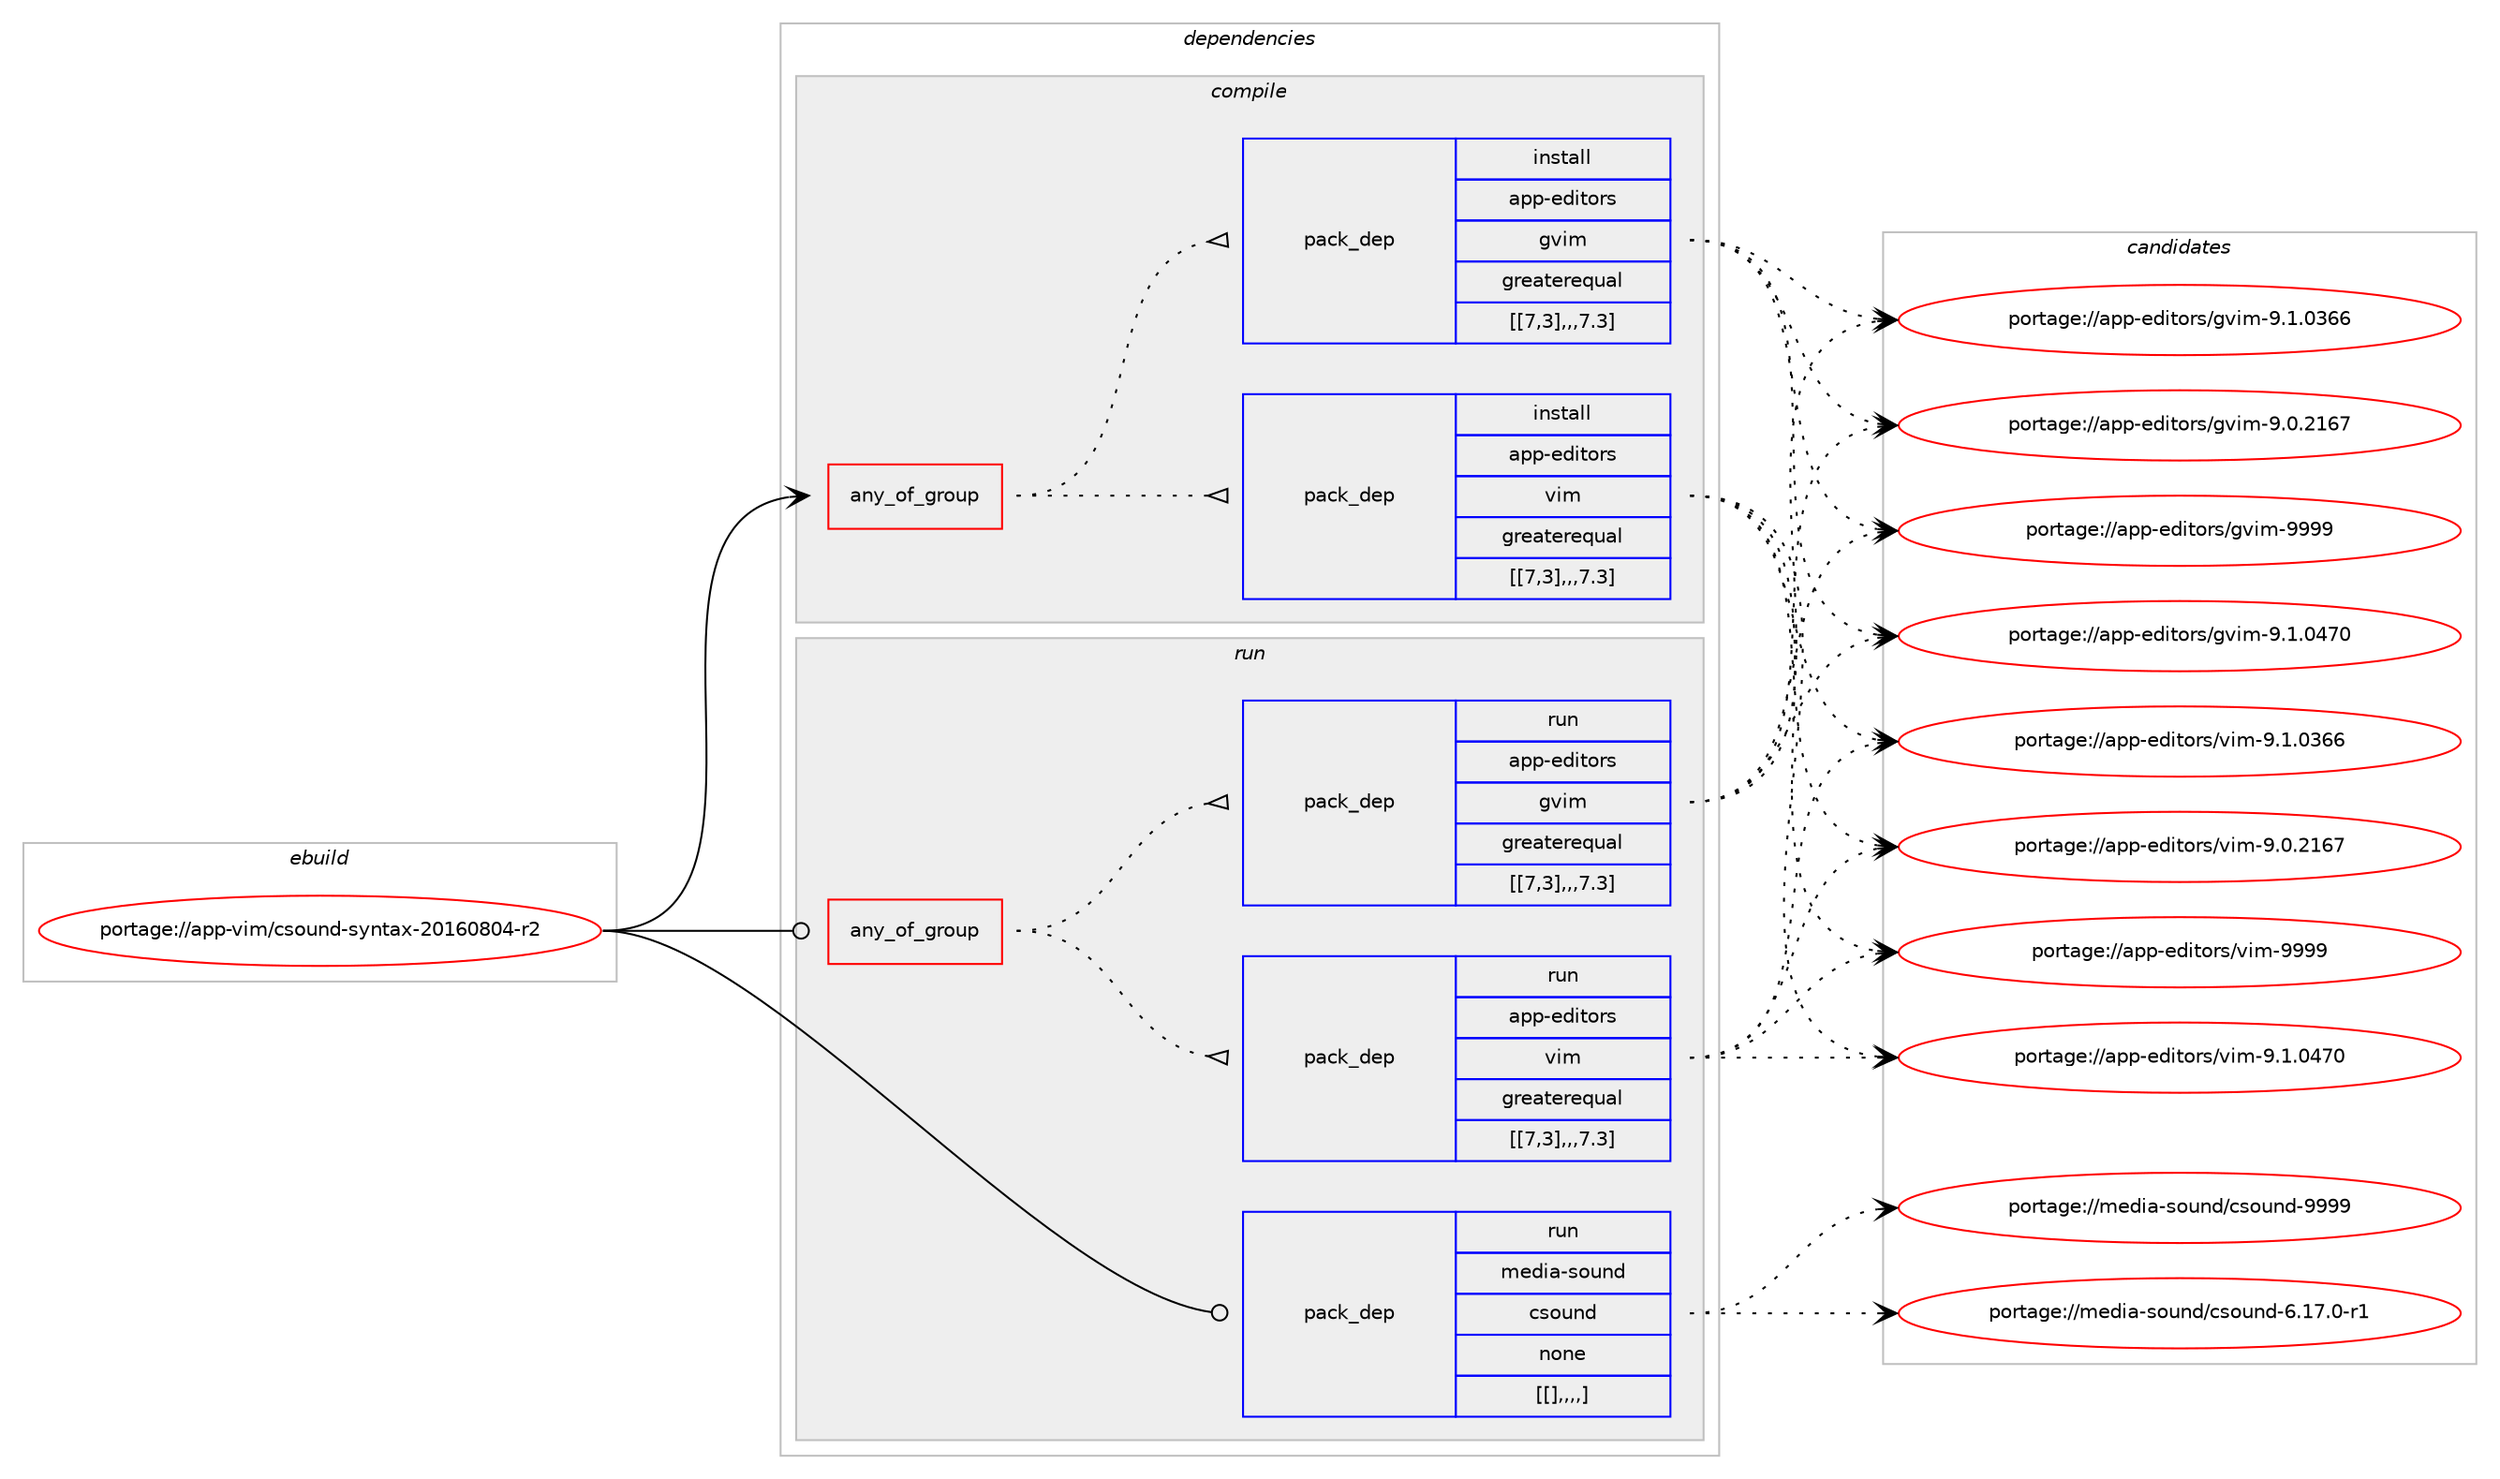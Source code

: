 digraph prolog {

# *************
# Graph options
# *************

newrank=true;
concentrate=true;
compound=true;
graph [rankdir=LR,fontname=Helvetica,fontsize=10,ranksep=1.5];#, ranksep=2.5, nodesep=0.2];
edge  [arrowhead=vee];
node  [fontname=Helvetica,fontsize=10];

# **********
# The ebuild
# **********

subgraph cluster_leftcol {
color=gray;
label=<<i>ebuild</i>>;
id [label="portage://app-vim/csound-syntax-20160804-r2", color=red, width=4, href="../app-vim/csound-syntax-20160804-r2.svg"];
}

# ****************
# The dependencies
# ****************

subgraph cluster_midcol {
color=gray;
label=<<i>dependencies</i>>;
subgraph cluster_compile {
fillcolor="#eeeeee";
style=filled;
label=<<i>compile</i>>;
subgraph any506 {
dependency61159 [label=<<TABLE BORDER="0" CELLBORDER="1" CELLSPACING="0" CELLPADDING="4"><TR><TD CELLPADDING="10">any_of_group</TD></TR></TABLE>>, shape=none, color=red];subgraph pack44137 {
dependency61160 [label=<<TABLE BORDER="0" CELLBORDER="1" CELLSPACING="0" CELLPADDING="4" WIDTH="220"><TR><TD ROWSPAN="6" CELLPADDING="30">pack_dep</TD></TR><TR><TD WIDTH="110">install</TD></TR><TR><TD>app-editors</TD></TR><TR><TD>vim</TD></TR><TR><TD>greaterequal</TD></TR><TR><TD>[[7,3],,,7.3]</TD></TR></TABLE>>, shape=none, color=blue];
}
dependency61159:e -> dependency61160:w [weight=20,style="dotted",arrowhead="oinv"];
subgraph pack44138 {
dependency61161 [label=<<TABLE BORDER="0" CELLBORDER="1" CELLSPACING="0" CELLPADDING="4" WIDTH="220"><TR><TD ROWSPAN="6" CELLPADDING="30">pack_dep</TD></TR><TR><TD WIDTH="110">install</TD></TR><TR><TD>app-editors</TD></TR><TR><TD>gvim</TD></TR><TR><TD>greaterequal</TD></TR><TR><TD>[[7,3],,,7.3]</TD></TR></TABLE>>, shape=none, color=blue];
}
dependency61159:e -> dependency61161:w [weight=20,style="dotted",arrowhead="oinv"];
}
id:e -> dependency61159:w [weight=20,style="solid",arrowhead="vee"];
}
subgraph cluster_compileandrun {
fillcolor="#eeeeee";
style=filled;
label=<<i>compile and run</i>>;
}
subgraph cluster_run {
fillcolor="#eeeeee";
style=filled;
label=<<i>run</i>>;
subgraph any507 {
dependency61162 [label=<<TABLE BORDER="0" CELLBORDER="1" CELLSPACING="0" CELLPADDING="4"><TR><TD CELLPADDING="10">any_of_group</TD></TR></TABLE>>, shape=none, color=red];subgraph pack44139 {
dependency61163 [label=<<TABLE BORDER="0" CELLBORDER="1" CELLSPACING="0" CELLPADDING="4" WIDTH="220"><TR><TD ROWSPAN="6" CELLPADDING="30">pack_dep</TD></TR><TR><TD WIDTH="110">run</TD></TR><TR><TD>app-editors</TD></TR><TR><TD>vim</TD></TR><TR><TD>greaterequal</TD></TR><TR><TD>[[7,3],,,7.3]</TD></TR></TABLE>>, shape=none, color=blue];
}
dependency61162:e -> dependency61163:w [weight=20,style="dotted",arrowhead="oinv"];
subgraph pack44140 {
dependency61164 [label=<<TABLE BORDER="0" CELLBORDER="1" CELLSPACING="0" CELLPADDING="4" WIDTH="220"><TR><TD ROWSPAN="6" CELLPADDING="30">pack_dep</TD></TR><TR><TD WIDTH="110">run</TD></TR><TR><TD>app-editors</TD></TR><TR><TD>gvim</TD></TR><TR><TD>greaterequal</TD></TR><TR><TD>[[7,3],,,7.3]</TD></TR></TABLE>>, shape=none, color=blue];
}
dependency61162:e -> dependency61164:w [weight=20,style="dotted",arrowhead="oinv"];
}
id:e -> dependency61162:w [weight=20,style="solid",arrowhead="odot"];
subgraph pack44141 {
dependency61165 [label=<<TABLE BORDER="0" CELLBORDER="1" CELLSPACING="0" CELLPADDING="4" WIDTH="220"><TR><TD ROWSPAN="6" CELLPADDING="30">pack_dep</TD></TR><TR><TD WIDTH="110">run</TD></TR><TR><TD>media-sound</TD></TR><TR><TD>csound</TD></TR><TR><TD>none</TD></TR><TR><TD>[[],,,,]</TD></TR></TABLE>>, shape=none, color=blue];
}
id:e -> dependency61165:w [weight=20,style="solid",arrowhead="odot"];
}
}

# **************
# The candidates
# **************

subgraph cluster_choices {
rank=same;
color=gray;
label=<<i>candidates</i>>;

subgraph choice44137 {
color=black;
nodesep=1;
choice9711211245101100105116111114115471181051094557575757 [label="portage://app-editors/vim-9999", color=red, width=4,href="../app-editors/vim-9999.svg"];
choice971121124510110010511611111411547118105109455746494648525548 [label="portage://app-editors/vim-9.1.0470", color=red, width=4,href="../app-editors/vim-9.1.0470.svg"];
choice971121124510110010511611111411547118105109455746494648515454 [label="portage://app-editors/vim-9.1.0366", color=red, width=4,href="../app-editors/vim-9.1.0366.svg"];
choice971121124510110010511611111411547118105109455746484650495455 [label="portage://app-editors/vim-9.0.2167", color=red, width=4,href="../app-editors/vim-9.0.2167.svg"];
dependency61160:e -> choice9711211245101100105116111114115471181051094557575757:w [style=dotted,weight="100"];
dependency61160:e -> choice971121124510110010511611111411547118105109455746494648525548:w [style=dotted,weight="100"];
dependency61160:e -> choice971121124510110010511611111411547118105109455746494648515454:w [style=dotted,weight="100"];
dependency61160:e -> choice971121124510110010511611111411547118105109455746484650495455:w [style=dotted,weight="100"];
}
subgraph choice44138 {
color=black;
nodesep=1;
choice9711211245101100105116111114115471031181051094557575757 [label="portage://app-editors/gvim-9999", color=red, width=4,href="../app-editors/gvim-9999.svg"];
choice971121124510110010511611111411547103118105109455746494648525548 [label="portage://app-editors/gvim-9.1.0470", color=red, width=4,href="../app-editors/gvim-9.1.0470.svg"];
choice971121124510110010511611111411547103118105109455746494648515454 [label="portage://app-editors/gvim-9.1.0366", color=red, width=4,href="../app-editors/gvim-9.1.0366.svg"];
choice971121124510110010511611111411547103118105109455746484650495455 [label="portage://app-editors/gvim-9.0.2167", color=red, width=4,href="../app-editors/gvim-9.0.2167.svg"];
dependency61161:e -> choice9711211245101100105116111114115471031181051094557575757:w [style=dotted,weight="100"];
dependency61161:e -> choice971121124510110010511611111411547103118105109455746494648525548:w [style=dotted,weight="100"];
dependency61161:e -> choice971121124510110010511611111411547103118105109455746494648515454:w [style=dotted,weight="100"];
dependency61161:e -> choice971121124510110010511611111411547103118105109455746484650495455:w [style=dotted,weight="100"];
}
subgraph choice44139 {
color=black;
nodesep=1;
choice9711211245101100105116111114115471181051094557575757 [label="portage://app-editors/vim-9999", color=red, width=4,href="../app-editors/vim-9999.svg"];
choice971121124510110010511611111411547118105109455746494648525548 [label="portage://app-editors/vim-9.1.0470", color=red, width=4,href="../app-editors/vim-9.1.0470.svg"];
choice971121124510110010511611111411547118105109455746494648515454 [label="portage://app-editors/vim-9.1.0366", color=red, width=4,href="../app-editors/vim-9.1.0366.svg"];
choice971121124510110010511611111411547118105109455746484650495455 [label="portage://app-editors/vim-9.0.2167", color=red, width=4,href="../app-editors/vim-9.0.2167.svg"];
dependency61163:e -> choice9711211245101100105116111114115471181051094557575757:w [style=dotted,weight="100"];
dependency61163:e -> choice971121124510110010511611111411547118105109455746494648525548:w [style=dotted,weight="100"];
dependency61163:e -> choice971121124510110010511611111411547118105109455746494648515454:w [style=dotted,weight="100"];
dependency61163:e -> choice971121124510110010511611111411547118105109455746484650495455:w [style=dotted,weight="100"];
}
subgraph choice44140 {
color=black;
nodesep=1;
choice9711211245101100105116111114115471031181051094557575757 [label="portage://app-editors/gvim-9999", color=red, width=4,href="../app-editors/gvim-9999.svg"];
choice971121124510110010511611111411547103118105109455746494648525548 [label="portage://app-editors/gvim-9.1.0470", color=red, width=4,href="../app-editors/gvim-9.1.0470.svg"];
choice971121124510110010511611111411547103118105109455746494648515454 [label="portage://app-editors/gvim-9.1.0366", color=red, width=4,href="../app-editors/gvim-9.1.0366.svg"];
choice971121124510110010511611111411547103118105109455746484650495455 [label="portage://app-editors/gvim-9.0.2167", color=red, width=4,href="../app-editors/gvim-9.0.2167.svg"];
dependency61164:e -> choice9711211245101100105116111114115471031181051094557575757:w [style=dotted,weight="100"];
dependency61164:e -> choice971121124510110010511611111411547103118105109455746494648525548:w [style=dotted,weight="100"];
dependency61164:e -> choice971121124510110010511611111411547103118105109455746494648515454:w [style=dotted,weight="100"];
dependency61164:e -> choice971121124510110010511611111411547103118105109455746484650495455:w [style=dotted,weight="100"];
}
subgraph choice44141 {
color=black;
nodesep=1;
choice109101100105974511511111711010047991151111171101004557575757 [label="portage://media-sound/csound-9999", color=red, width=4,href="../media-sound/csound-9999.svg"];
choice10910110010597451151111171101004799115111117110100455446495546484511449 [label="portage://media-sound/csound-6.17.0-r1", color=red, width=4,href="../media-sound/csound-6.17.0-r1.svg"];
dependency61165:e -> choice109101100105974511511111711010047991151111171101004557575757:w [style=dotted,weight="100"];
dependency61165:e -> choice10910110010597451151111171101004799115111117110100455446495546484511449:w [style=dotted,weight="100"];
}
}

}
